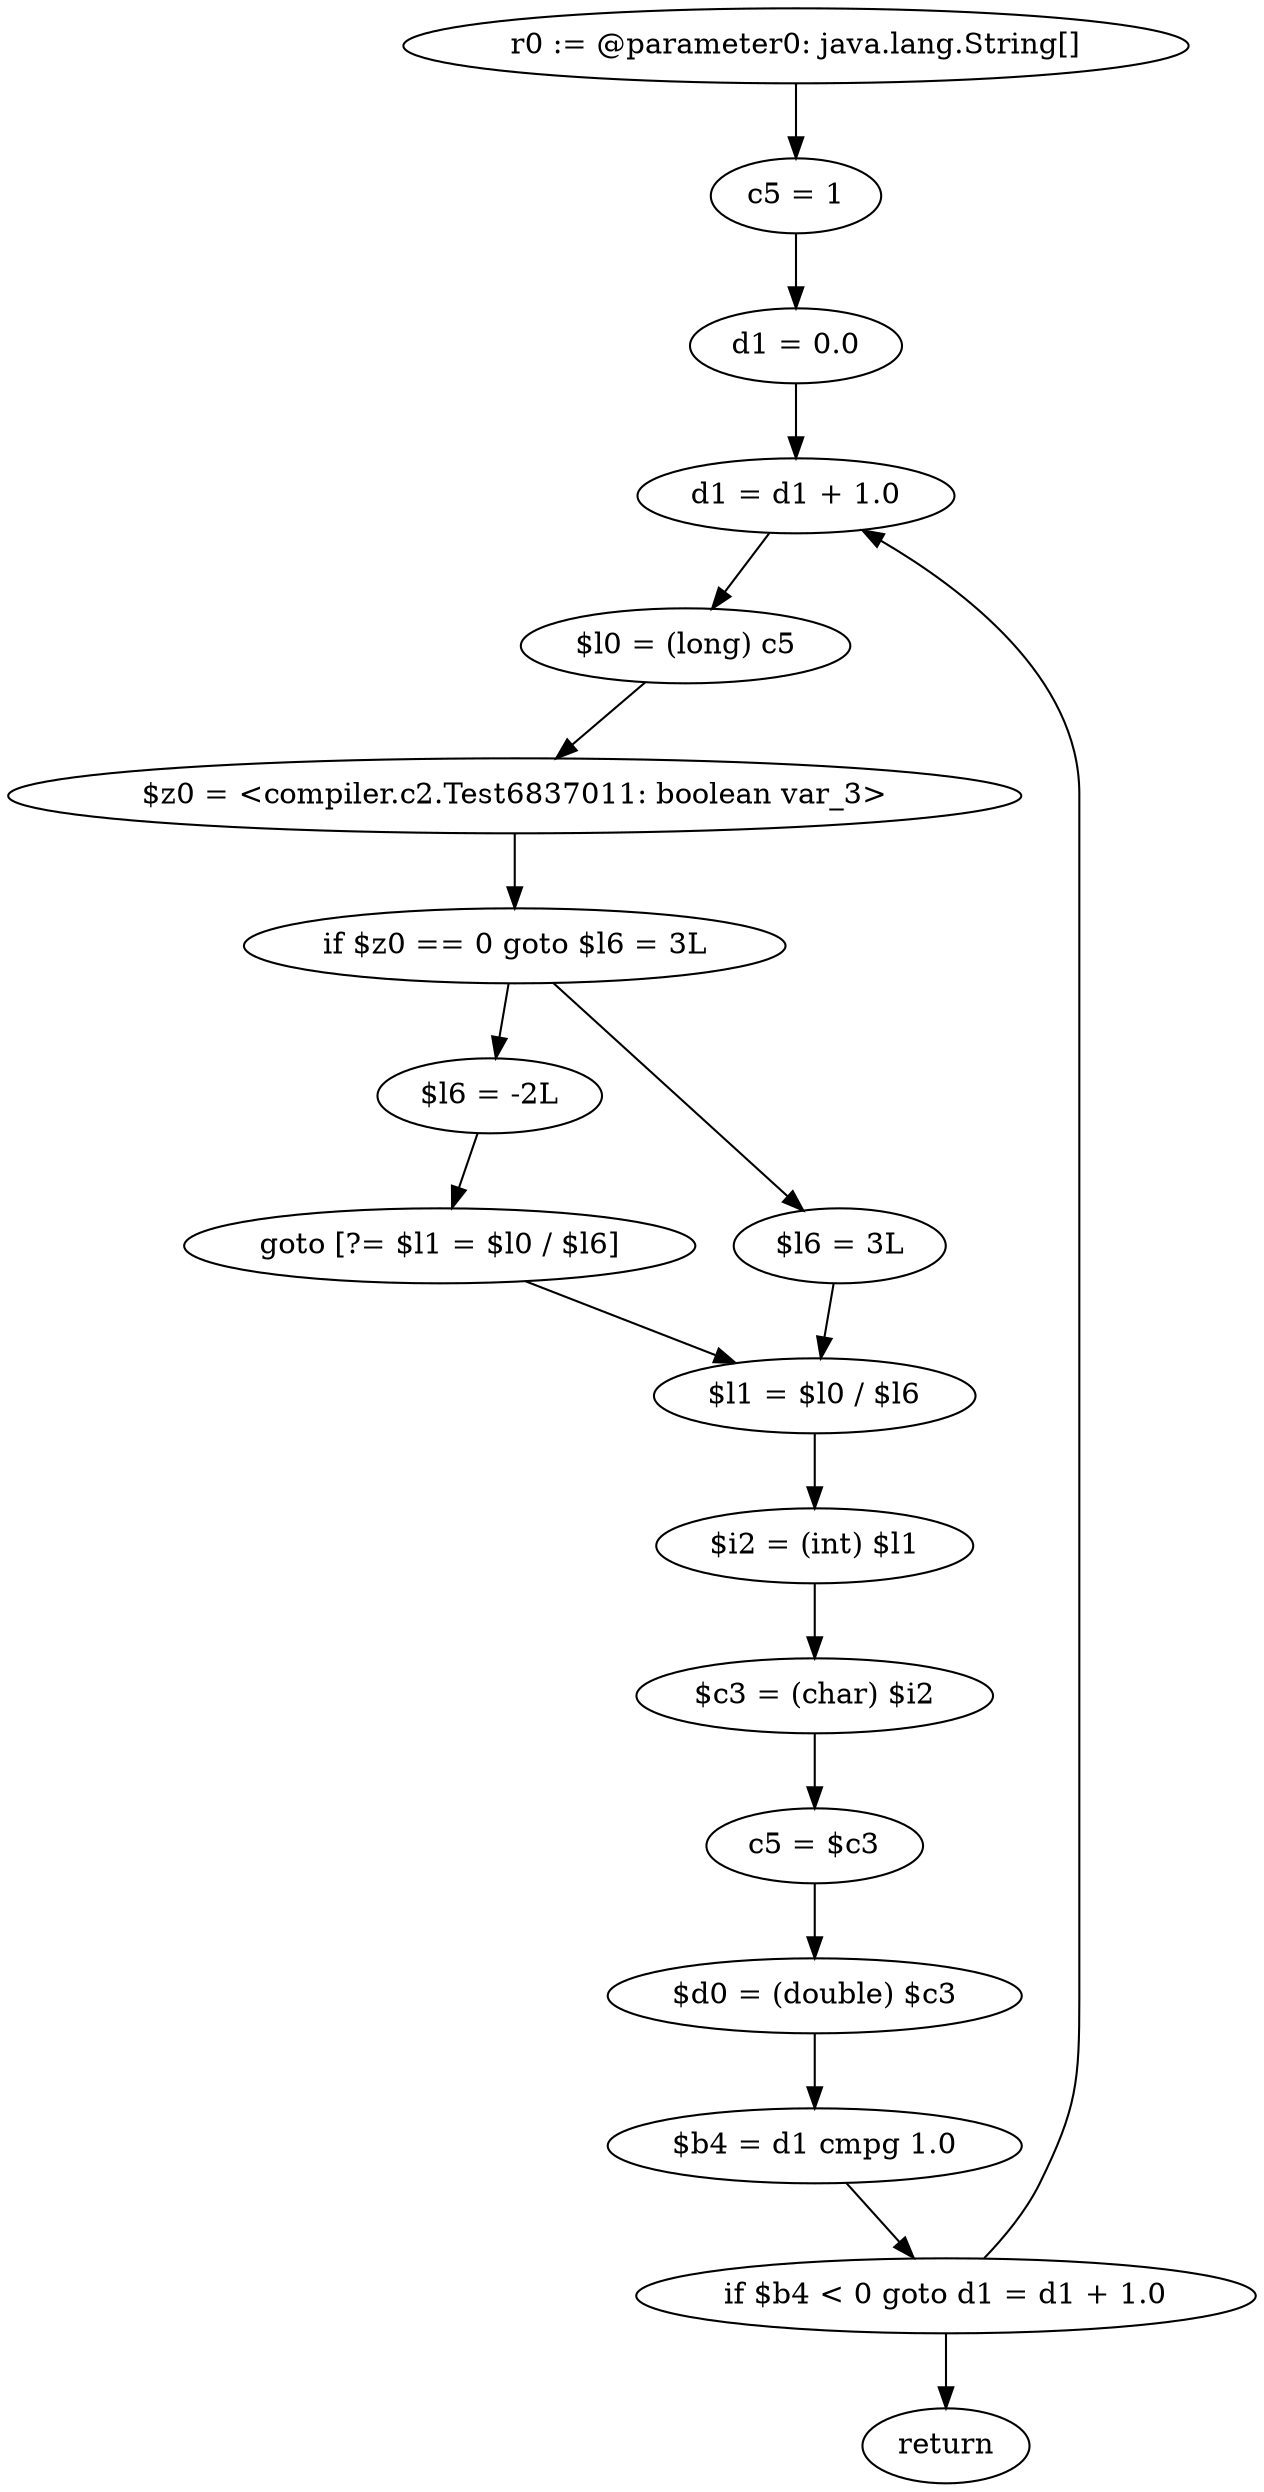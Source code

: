 digraph "unitGraph" {
    "r0 := @parameter0: java.lang.String[]"
    "c5 = 1"
    "d1 = 0.0"
    "d1 = d1 + 1.0"
    "$l0 = (long) c5"
    "$z0 = <compiler.c2.Test6837011: boolean var_3>"
    "if $z0 == 0 goto $l6 = 3L"
    "$l6 = -2L"
    "goto [?= $l1 = $l0 / $l6]"
    "$l6 = 3L"
    "$l1 = $l0 / $l6"
    "$i2 = (int) $l1"
    "$c3 = (char) $i2"
    "c5 = $c3"
    "$d0 = (double) $c3"
    "$b4 = d1 cmpg 1.0"
    "if $b4 < 0 goto d1 = d1 + 1.0"
    "return"
    "r0 := @parameter0: java.lang.String[]"->"c5 = 1";
    "c5 = 1"->"d1 = 0.0";
    "d1 = 0.0"->"d1 = d1 + 1.0";
    "d1 = d1 + 1.0"->"$l0 = (long) c5";
    "$l0 = (long) c5"->"$z0 = <compiler.c2.Test6837011: boolean var_3>";
    "$z0 = <compiler.c2.Test6837011: boolean var_3>"->"if $z0 == 0 goto $l6 = 3L";
    "if $z0 == 0 goto $l6 = 3L"->"$l6 = -2L";
    "if $z0 == 0 goto $l6 = 3L"->"$l6 = 3L";
    "$l6 = -2L"->"goto [?= $l1 = $l0 / $l6]";
    "goto [?= $l1 = $l0 / $l6]"->"$l1 = $l0 / $l6";
    "$l6 = 3L"->"$l1 = $l0 / $l6";
    "$l1 = $l0 / $l6"->"$i2 = (int) $l1";
    "$i2 = (int) $l1"->"$c3 = (char) $i2";
    "$c3 = (char) $i2"->"c5 = $c3";
    "c5 = $c3"->"$d0 = (double) $c3";
    "$d0 = (double) $c3"->"$b4 = d1 cmpg 1.0";
    "$b4 = d1 cmpg 1.0"->"if $b4 < 0 goto d1 = d1 + 1.0";
    "if $b4 < 0 goto d1 = d1 + 1.0"->"return";
    "if $b4 < 0 goto d1 = d1 + 1.0"->"d1 = d1 + 1.0";
}
